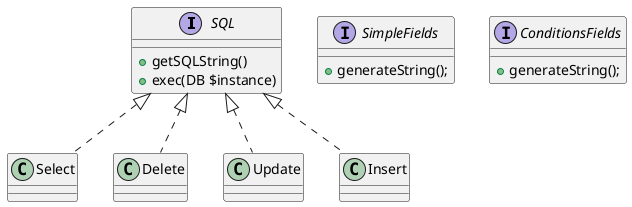 @startuml
interface SQL{
    + getSQLString()
    + exec(DB $instance)
}

class Select implements SQL

class Delete implements SQL

class Update implements SQL

class Insert implements SQL

interface SimpleFields{
    +generateString();
}

interface ConditionsFields{
    +generateString();
}

@enduml